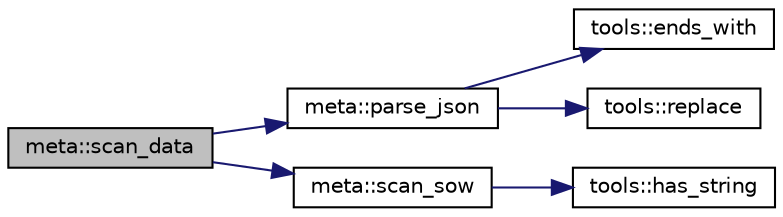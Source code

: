 digraph "meta::scan_data"
{
 // INTERACTIVE_SVG=YES
 // LATEX_PDF_SIZE
  edge [fontname="Helvetica",fontsize="10",labelfontname="Helvetica",labelfontsize="10"];
  node [fontname="Helvetica",fontsize="10",shape=record];
  rankdir="LR";
  Node1 [label="meta::scan_data",height=0.2,width=0.4,color="black", fillcolor="grey75", style="filled", fontcolor="black",tooltip="Scans data from a generic ROOT object (e.g., TTree, TH1)."];
  Node1 -> Node2 [color="midnightblue",fontsize="10",style="solid",fontname="Helvetica"];
  Node2 [label="meta::parse_json",height=0.2,width=0.4,color="black", fillcolor="white", style="filled",URL="$classmeta.html#aaed15ab5be8f7a86c79373f24abfc952",tooltip="Parses a JSON string to extract metadata."];
  Node2 -> Node3 [color="midnightblue",fontsize="10",style="solid",fontname="Helvetica"];
  Node3 [label="tools::ends_with",height=0.2,width=0.4,color="black", fillcolor="white", style="filled",URL="$classtools.html#a3d538da5310467c9321b27cd6a75b9af",tooltip="Checks if a string ends with a specific substring."];
  Node2 -> Node4 [color="midnightblue",fontsize="10",style="solid",fontname="Helvetica"];
  Node4 [label="tools::replace",height=0.2,width=0.4,color="black", fillcolor="white", style="filled",URL="$classtools.html#aeae88ebd7116d59008600f0723716dba",tooltip="Replaces all occurrences of a substring in a string."];
  Node1 -> Node5 [color="midnightblue",fontsize="10",style="solid",fontname="Helvetica"];
  Node5 [label="meta::scan_sow",height=0.2,width=0.4,color="black", fillcolor="white", style="filled",URL="$classmeta.html#a24d8657dbb9d0d8903725ee01fe22c14",tooltip="Scans sum of weights (SoW) information from a ROOT object."];
  Node5 -> Node6 [color="midnightblue",fontsize="10",style="solid",fontname="Helvetica"];
  Node6 [label="tools::has_string",height=0.2,width=0.4,color="black", fillcolor="white", style="filled",URL="$classtools.html#ad7229c72cee65da3605c4be82f9b42d4",tooltip="Checks if a string contains a specific substring."];
}
